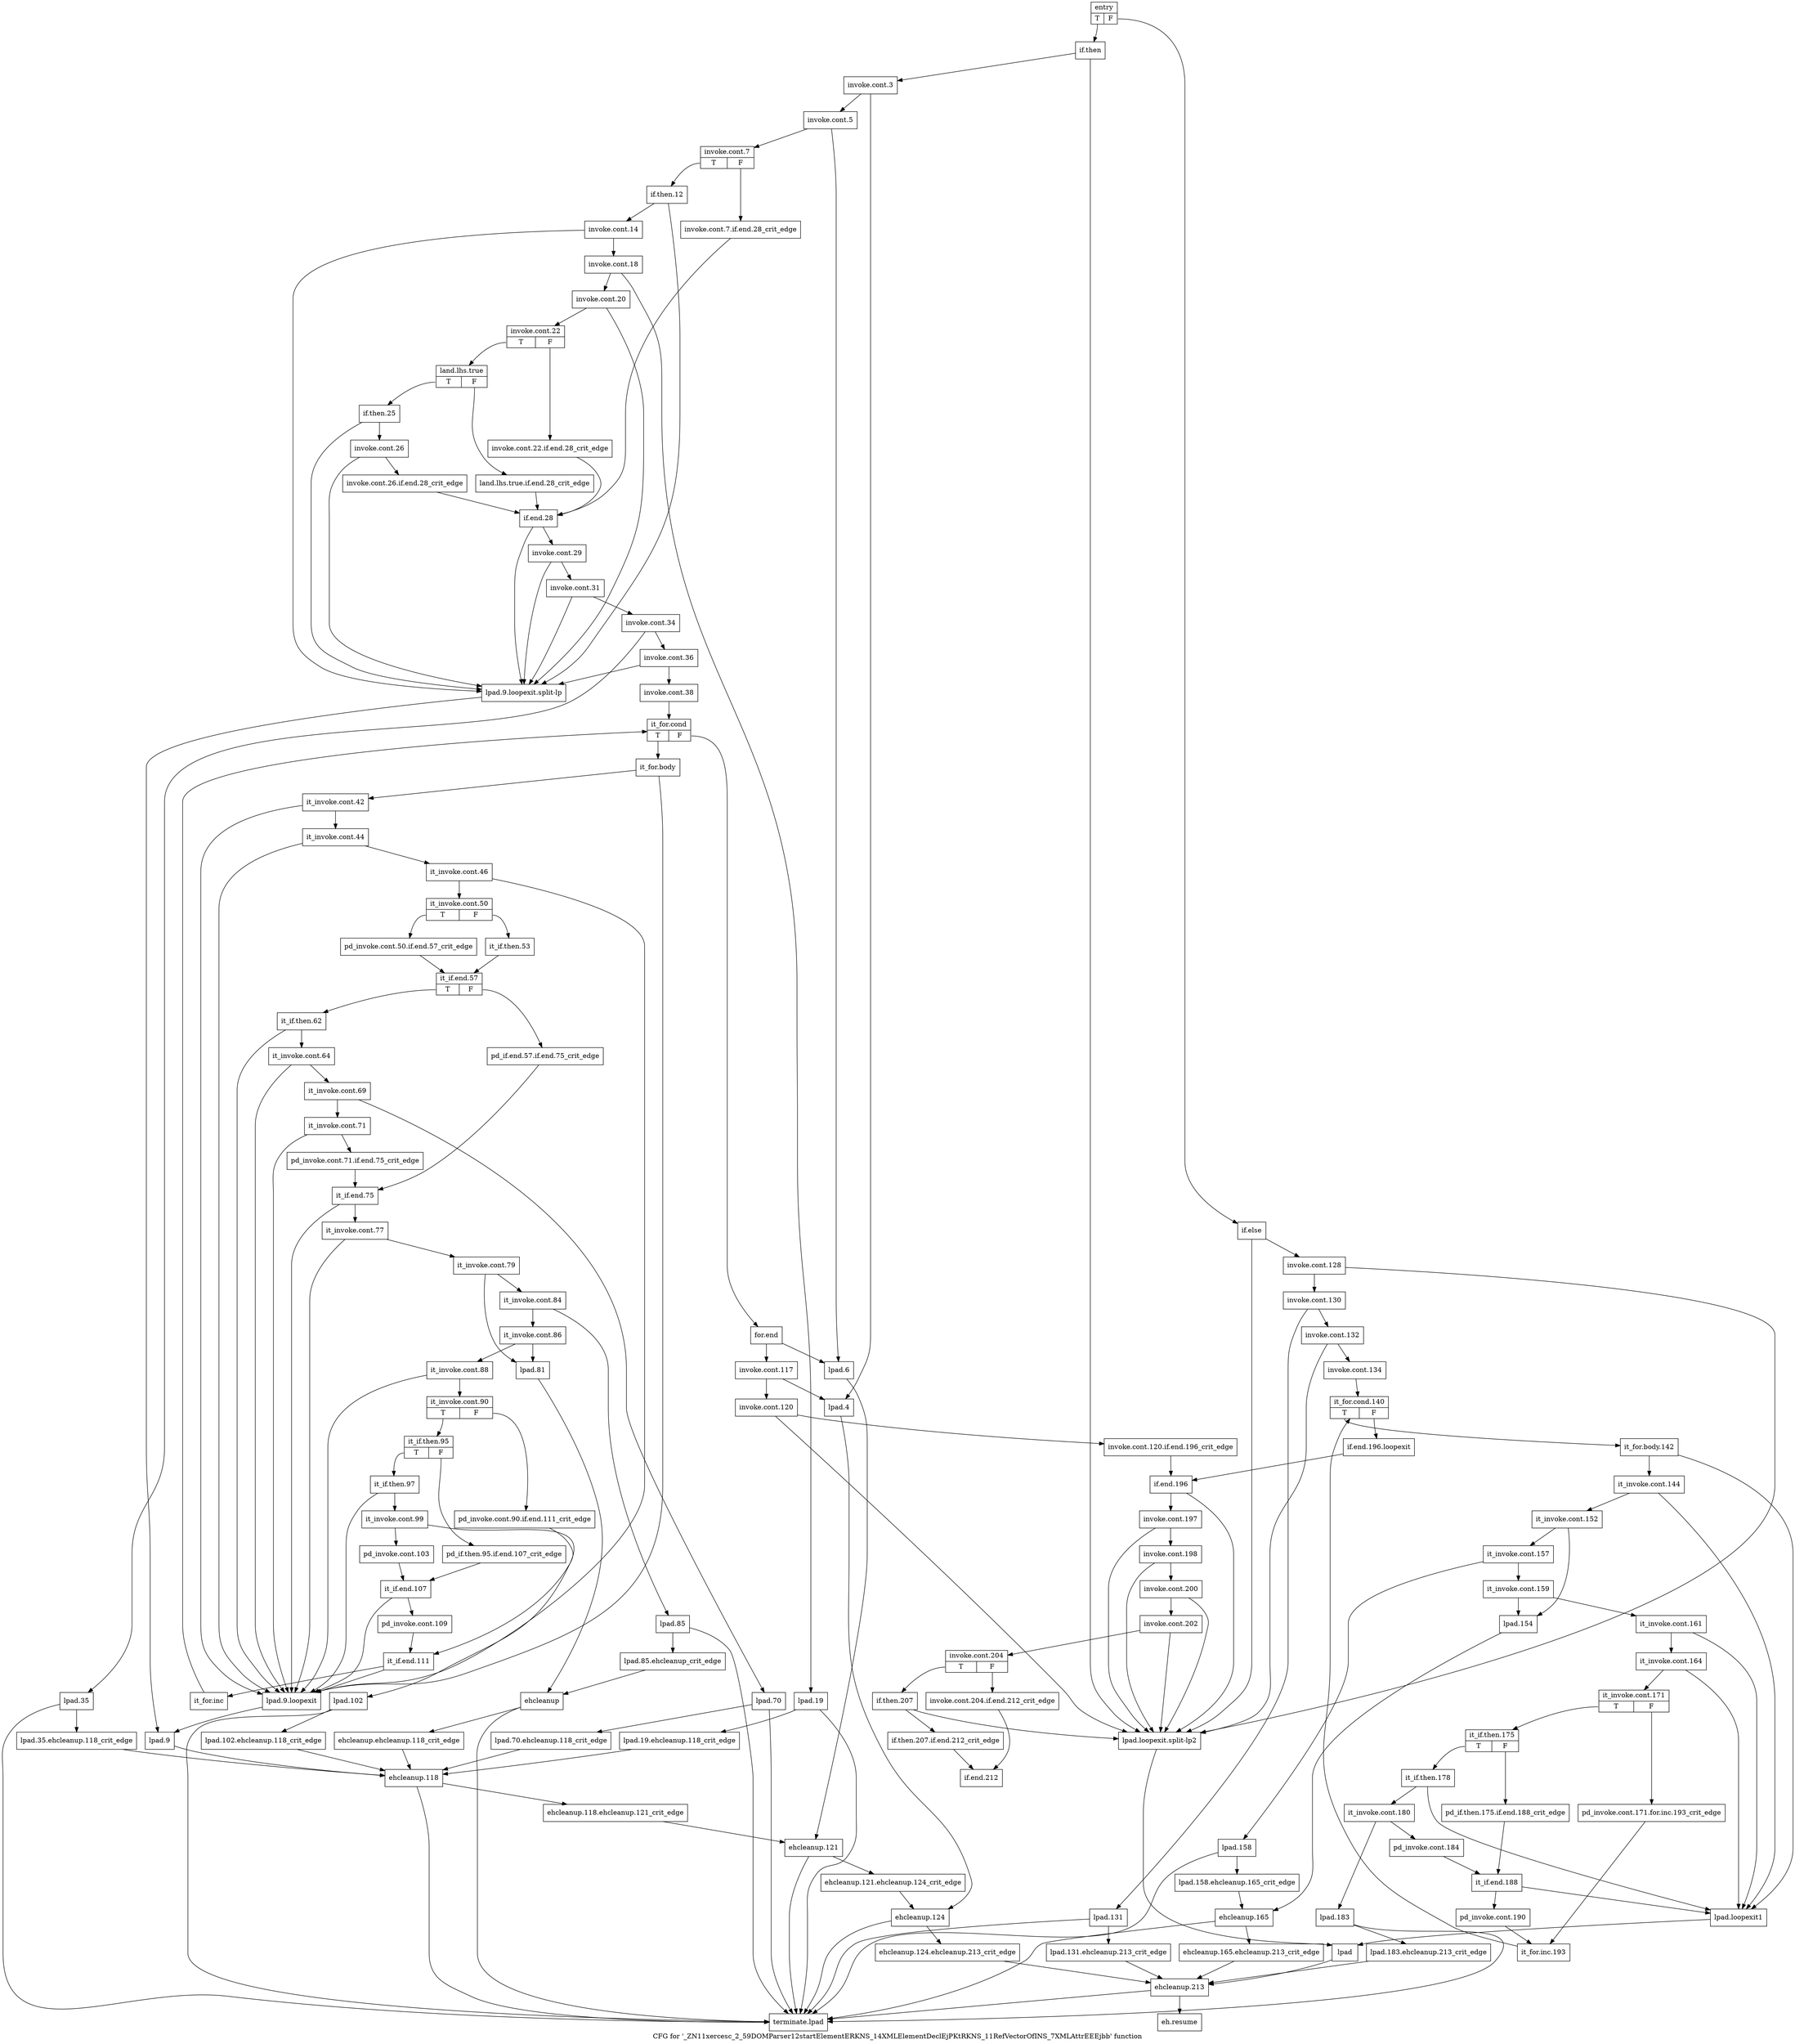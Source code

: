 digraph "CFG for '_ZN11xercesc_2_59DOMParser12startElementERKNS_14XMLElementDeclEjPKtRKNS_11RefVectorOfINS_7XMLAttrEEEjbb' function" {
	label="CFG for '_ZN11xercesc_2_59DOMParser12startElementERKNS_14XMLElementDeclEjPKtRKNS_11RefVectorOfINS_7XMLAttrEEEjbb' function";

	Node0x2d2a450 [shape=record,label="{entry|{<s0>T|<s1>F}}"];
	Node0x2d2a450:s0 -> Node0x2d2a4a0;
	Node0x2d2a450:s1 -> Node0x2d2bf30;
	Node0x2d2a4a0 [shape=record,label="{if.then}"];
	Node0x2d2a4a0 -> Node0x2d2a4f0;
	Node0x2d2a4a0 -> Node0x2d2a9f0;
	Node0x2d2a4f0 [shape=record,label="{invoke.cont.3}"];
	Node0x2d2a4f0 -> Node0x2d2a540;
	Node0x2d2a4f0 -> Node0x2d2aa90;
	Node0x2d2a540 [shape=record,label="{invoke.cont.5}"];
	Node0x2d2a540 -> Node0x2d2a590;
	Node0x2d2a540 -> Node0x2d2aae0;
	Node0x2d2a590 [shape=record,label="{invoke.cont.7|{<s0>T|<s1>F}}"];
	Node0x2d2a590:s0 -> Node0x2d2a630;
	Node0x2d2a590:s1 -> Node0x2d2a5e0;
	Node0x2d2a5e0 [shape=record,label="{invoke.cont.7.if.end.28_crit_edge}"];
	Node0x2d2a5e0 -> Node0x2d2acc0;
	Node0x2d2a630 [shape=record,label="{if.then.12}"];
	Node0x2d2a630 -> Node0x2d2a680;
	Node0x2d2a630 -> Node0x2d2ab80;
	Node0x2d2a680 [shape=record,label="{invoke.cont.14}"];
	Node0x2d2a680 -> Node0x2d2a6d0;
	Node0x2d2a680 -> Node0x2d2ab80;
	Node0x2d2a6d0 [shape=record,label="{invoke.cont.18}"];
	Node0x2d2a6d0 -> Node0x2d2a720;
	Node0x2d2a6d0 -> Node0x2d2ac20;
	Node0x2d2a720 [shape=record,label="{invoke.cont.20}"];
	Node0x2d2a720 -> Node0x2d2a770;
	Node0x2d2a720 -> Node0x2d2ab80;
	Node0x2d2a770 [shape=record,label="{invoke.cont.22|{<s0>T|<s1>F}}"];
	Node0x2d2a770:s0 -> Node0x2d2a810;
	Node0x2d2a770:s1 -> Node0x2d2a7c0;
	Node0x2d2a7c0 [shape=record,label="{invoke.cont.22.if.end.28_crit_edge}"];
	Node0x2d2a7c0 -> Node0x2d2acc0;
	Node0x2d2a810 [shape=record,label="{land.lhs.true|{<s0>T|<s1>F}}"];
	Node0x2d2a810:s0 -> Node0x2d2a8b0;
	Node0x2d2a810:s1 -> Node0x2d2a860;
	Node0x2d2a860 [shape=record,label="{land.lhs.true.if.end.28_crit_edge}"];
	Node0x2d2a860 -> Node0x2d2acc0;
	Node0x2d2a8b0 [shape=record,label="{if.then.25}"];
	Node0x2d2a8b0 -> Node0x2d2a900;
	Node0x2d2a8b0 -> Node0x2d2ab80;
	Node0x2d2a900 [shape=record,label="{invoke.cont.26}"];
	Node0x2d2a900 -> Node0x2d2a950;
	Node0x2d2a900 -> Node0x2d2ab80;
	Node0x2d2a950 [shape=record,label="{invoke.cont.26.if.end.28_crit_edge}"];
	Node0x2d2a950 -> Node0x2d2acc0;
	Node0x2d2a9a0 [shape=record,label="{lpad.loopexit1}"];
	Node0x2d2a9a0 -> Node0x2d2aa40;
	Node0x2d2a9f0 [shape=record,label="{lpad.loopexit.split-lp2}"];
	Node0x2d2a9f0 -> Node0x2d2aa40;
	Node0x2d2aa40 [shape=record,label="{lpad}"];
	Node0x2d2aa40 -> Node0x2d2cca0;
	Node0x2d2aa90 [shape=record,label="{lpad.4}"];
	Node0x2d2aa90 -> Node0x2d2be90;
	Node0x2d2aae0 [shape=record,label="{lpad.6}"];
	Node0x2d2aae0 -> Node0x2d2bdf0;
	Node0x2d2ab30 [shape=record,label="{lpad.9.loopexit}"];
	Node0x2d2ab30 -> Node0x2d2abd0;
	Node0x2d2ab80 [shape=record,label="{lpad.9.loopexit.split-lp}"];
	Node0x2d2ab80 -> Node0x2d2abd0;
	Node0x2d2abd0 [shape=record,label="{lpad.9}"];
	Node0x2d2abd0 -> Node0x2d2bd50;
	Node0x2d2ac20 [shape=record,label="{lpad.19}"];
	Node0x2d2ac20 -> Node0x2d2ac70;
	Node0x2d2ac20 -> Node0x2d2cd40;
	Node0x2d2ac70 [shape=record,label="{lpad.19.ehcleanup.118_crit_edge}"];
	Node0x2d2ac70 -> Node0x2d2bd50;
	Node0x2d2acc0 [shape=record,label="{if.end.28}"];
	Node0x2d2acc0 -> Node0x2d2ad10;
	Node0x2d2acc0 -> Node0x2d2ab80;
	Node0x2d2ad10 [shape=record,label="{invoke.cont.29}"];
	Node0x2d2ad10 -> Node0x2d2ad60;
	Node0x2d2ad10 -> Node0x2d2ab80;
	Node0x2d2ad60 [shape=record,label="{invoke.cont.31}"];
	Node0x2d2ad60 -> Node0x2d2adb0;
	Node0x2d2ad60 -> Node0x2d2ab80;
	Node0x2d2adb0 [shape=record,label="{invoke.cont.34}"];
	Node0x2d2adb0 -> Node0x2d2ae00;
	Node0x2d2adb0 -> Node0x2d2b120;
	Node0x2d2ae00 [shape=record,label="{invoke.cont.36}"];
	Node0x2d2ae00 -> Node0x2d2ae50;
	Node0x2d2ae00 -> Node0x2d2ab80;
	Node0x2d2ae50 [shape=record,label="{invoke.cont.38}"];
	Node0x2d2ae50 -> Node0x2d2aea0;
	Node0x2d2aea0 [shape=record,label="{it_for.cond|{<s0>T|<s1>F}}"];
	Node0x2d2aea0:s0 -> Node0x2d2aef0;
	Node0x2d2aea0:s1 -> Node0x2d2bc10;
	Node0x2d2aef0 [shape=record,label="{it_for.body}"];
	Node0x2d2aef0 -> Node0x2d2af40;
	Node0x2d2aef0 -> Node0x2d2ab30;
	Node0x2d2af40 [shape=record,label="{it_invoke.cont.42}"];
	Node0x2d2af40 -> Node0x2d2af90;
	Node0x2d2af40 -> Node0x2d2ab30;
	Node0x2d2af90 [shape=record,label="{it_invoke.cont.44}"];
	Node0x2d2af90 -> Node0x2d2afe0;
	Node0x2d2af90 -> Node0x2d2ab30;
	Node0x2d2afe0 [shape=record,label="{it_invoke.cont.46}"];
	Node0x2d2afe0 -> Node0x2d2b030;
	Node0x2d2afe0 -> Node0x2d2ab30;
	Node0x2d2b030 [shape=record,label="{it_invoke.cont.50|{<s0>T|<s1>F}}"];
	Node0x2d2b030:s0 -> Node0x2d2b080;
	Node0x2d2b030:s1 -> Node0x2d2b0d0;
	Node0x2d2b080 [shape=record,label="{pd_invoke.cont.50.if.end.57_crit_edge}"];
	Node0x2d2b080 -> Node0x2d2b1c0;
	Node0x2d2b0d0 [shape=record,label="{it_if.then.53}"];
	Node0x2d2b0d0 -> Node0x2d2b1c0;
	Node0x2d2b120 [shape=record,label="{lpad.35}"];
	Node0x2d2b120 -> Node0x2d2b170;
	Node0x2d2b120 -> Node0x2d2cd40;
	Node0x2d2b170 [shape=record,label="{lpad.35.ehcleanup.118_crit_edge}"];
	Node0x2d2b170 -> Node0x2d2bd50;
	Node0x2d2b1c0 [shape=record,label="{it_if.end.57|{<s0>T|<s1>F}}"];
	Node0x2d2b1c0:s0 -> Node0x2d2b260;
	Node0x2d2b1c0:s1 -> Node0x2d2b210;
	Node0x2d2b210 [shape=record,label="{pd_if.end.57.if.end.75_crit_edge}"];
	Node0x2d2b210 -> Node0x2d2b490;
	Node0x2d2b260 [shape=record,label="{it_if.then.62}"];
	Node0x2d2b260 -> Node0x2d2b2b0;
	Node0x2d2b260 -> Node0x2d2ab30;
	Node0x2d2b2b0 [shape=record,label="{it_invoke.cont.64}"];
	Node0x2d2b2b0 -> Node0x2d2b300;
	Node0x2d2b2b0 -> Node0x2d2ab30;
	Node0x2d2b300 [shape=record,label="{it_invoke.cont.69}"];
	Node0x2d2b300 -> Node0x2d2b350;
	Node0x2d2b300 -> Node0x2d2b3f0;
	Node0x2d2b350 [shape=record,label="{it_invoke.cont.71}"];
	Node0x2d2b350 -> Node0x2d2b3a0;
	Node0x2d2b350 -> Node0x2d2ab30;
	Node0x2d2b3a0 [shape=record,label="{pd_invoke.cont.71.if.end.75_crit_edge}"];
	Node0x2d2b3a0 -> Node0x2d2b490;
	Node0x2d2b3f0 [shape=record,label="{lpad.70}"];
	Node0x2d2b3f0 -> Node0x2d2b440;
	Node0x2d2b3f0 -> Node0x2d2cd40;
	Node0x2d2b440 [shape=record,label="{lpad.70.ehcleanup.118_crit_edge}"];
	Node0x2d2b440 -> Node0x2d2bd50;
	Node0x2d2b490 [shape=record,label="{it_if.end.75}"];
	Node0x2d2b490 -> Node0x2d2b4e0;
	Node0x2d2b490 -> Node0x2d2ab30;
	Node0x2d2b4e0 [shape=record,label="{it_invoke.cont.77}"];
	Node0x2d2b4e0 -> Node0x2d2b530;
	Node0x2d2b4e0 -> Node0x2d2ab30;
	Node0x2d2b530 [shape=record,label="{it_invoke.cont.79}"];
	Node0x2d2b530 -> Node0x2d2b580;
	Node0x2d2b530 -> Node0x2d2b8a0;
	Node0x2d2b580 [shape=record,label="{it_invoke.cont.84}"];
	Node0x2d2b580 -> Node0x2d2b5d0;
	Node0x2d2b580 -> Node0x2d2b8f0;
	Node0x2d2b5d0 [shape=record,label="{it_invoke.cont.86}"];
	Node0x2d2b5d0 -> Node0x2d2b620;
	Node0x2d2b5d0 -> Node0x2d2b8a0;
	Node0x2d2b620 [shape=record,label="{it_invoke.cont.88}"];
	Node0x2d2b620 -> Node0x2d2b670;
	Node0x2d2b620 -> Node0x2d2ab30;
	Node0x2d2b670 [shape=record,label="{it_invoke.cont.90|{<s0>T|<s1>F}}"];
	Node0x2d2b670:s0 -> Node0x2d2b710;
	Node0x2d2b670:s1 -> Node0x2d2b6c0;
	Node0x2d2b6c0 [shape=record,label="{pd_invoke.cont.90.if.end.111_crit_edge}"];
	Node0x2d2b6c0 -> Node0x2d2bb70;
	Node0x2d2b710 [shape=record,label="{it_if.then.95|{<s0>T|<s1>F}}"];
	Node0x2d2b710:s0 -> Node0x2d2b7b0;
	Node0x2d2b710:s1 -> Node0x2d2b760;
	Node0x2d2b760 [shape=record,label="{pd_if.then.95.if.end.107_crit_edge}"];
	Node0x2d2b760 -> Node0x2d2bad0;
	Node0x2d2b7b0 [shape=record,label="{it_if.then.97}"];
	Node0x2d2b7b0 -> Node0x2d2b800;
	Node0x2d2b7b0 -> Node0x2d2ab30;
	Node0x2d2b800 [shape=record,label="{it_invoke.cont.99}"];
	Node0x2d2b800 -> Node0x2d2b850;
	Node0x2d2b800 -> Node0x2d2ba30;
	Node0x2d2b850 [shape=record,label="{pd_invoke.cont.103}"];
	Node0x2d2b850 -> Node0x2d2bad0;
	Node0x2d2b8a0 [shape=record,label="{lpad.81}"];
	Node0x2d2b8a0 -> Node0x2d2b990;
	Node0x2d2b8f0 [shape=record,label="{lpad.85}"];
	Node0x2d2b8f0 -> Node0x2d2b940;
	Node0x2d2b8f0 -> Node0x2d2cd40;
	Node0x2d2b940 [shape=record,label="{lpad.85.ehcleanup_crit_edge}"];
	Node0x2d2b940 -> Node0x2d2b990;
	Node0x2d2b990 [shape=record,label="{ehcleanup}"];
	Node0x2d2b990 -> Node0x2d2b9e0;
	Node0x2d2b990 -> Node0x2d2cd40;
	Node0x2d2b9e0 [shape=record,label="{ehcleanup.ehcleanup.118_crit_edge}"];
	Node0x2d2b9e0 -> Node0x2d2bd50;
	Node0x2d2ba30 [shape=record,label="{lpad.102}"];
	Node0x2d2ba30 -> Node0x2d2ba80;
	Node0x2d2ba30 -> Node0x2d2cd40;
	Node0x2d2ba80 [shape=record,label="{lpad.102.ehcleanup.118_crit_edge}"];
	Node0x2d2ba80 -> Node0x2d2bd50;
	Node0x2d2bad0 [shape=record,label="{it_if.end.107}"];
	Node0x2d2bad0 -> Node0x2d2bb20;
	Node0x2d2bad0 -> Node0x2d2ab30;
	Node0x2d2bb20 [shape=record,label="{pd_invoke.cont.109}"];
	Node0x2d2bb20 -> Node0x2d2bb70;
	Node0x2d2bb70 [shape=record,label="{it_if.end.111}"];
	Node0x2d2bb70 -> Node0x2d2bbc0;
	Node0x2d2bb70 -> Node0x2d2ab30;
	Node0x2d2bbc0 [shape=record,label="{it_for.inc}"];
	Node0x2d2bbc0 -> Node0x2d2aea0;
	Node0x2d2bc10 [shape=record,label="{for.end}"];
	Node0x2d2bc10 -> Node0x2d2bc60;
	Node0x2d2bc10 -> Node0x2d2aae0;
	Node0x2d2bc60 [shape=record,label="{invoke.cont.117}"];
	Node0x2d2bc60 -> Node0x2d2bcb0;
	Node0x2d2bc60 -> Node0x2d2aa90;
	Node0x2d2bcb0 [shape=record,label="{invoke.cont.120}"];
	Node0x2d2bcb0 -> Node0x2d2bd00;
	Node0x2d2bcb0 -> Node0x2d2a9f0;
	Node0x2d2bd00 [shape=record,label="{invoke.cont.120.if.end.196_crit_edge}"];
	Node0x2d2bd00 -> Node0x2d2c980;
	Node0x2d2bd50 [shape=record,label="{ehcleanup.118}"];
	Node0x2d2bd50 -> Node0x2d2bda0;
	Node0x2d2bd50 -> Node0x2d2cd40;
	Node0x2d2bda0 [shape=record,label="{ehcleanup.118.ehcleanup.121_crit_edge}"];
	Node0x2d2bda0 -> Node0x2d2bdf0;
	Node0x2d2bdf0 [shape=record,label="{ehcleanup.121}"];
	Node0x2d2bdf0 -> Node0x2d2be40;
	Node0x2d2bdf0 -> Node0x2d2cd40;
	Node0x2d2be40 [shape=record,label="{ehcleanup.121.ehcleanup.124_crit_edge}"];
	Node0x2d2be40 -> Node0x2d2be90;
	Node0x2d2be90 [shape=record,label="{ehcleanup.124}"];
	Node0x2d2be90 -> Node0x2d2bee0;
	Node0x2d2be90 -> Node0x2d2cd40;
	Node0x2d2bee0 [shape=record,label="{ehcleanup.124.ehcleanup.213_crit_edge}"];
	Node0x2d2bee0 -> Node0x2d2cca0;
	Node0x2d2bf30 [shape=record,label="{if.else}"];
	Node0x2d2bf30 -> Node0x2d2bf80;
	Node0x2d2bf30 -> Node0x2d2a9f0;
	Node0x2d2bf80 [shape=record,label="{invoke.cont.128}"];
	Node0x2d2bf80 -> Node0x2d2bfd0;
	Node0x2d2bf80 -> Node0x2d2a9f0;
	Node0x2d2bfd0 [shape=record,label="{invoke.cont.130}"];
	Node0x2d2bfd0 -> Node0x2d2c020;
	Node0x2d2bfd0 -> Node0x2d2c570;
	Node0x2d2c020 [shape=record,label="{invoke.cont.132}"];
	Node0x2d2c020 -> Node0x2d2c070;
	Node0x2d2c020 -> Node0x2d2a9f0;
	Node0x2d2c070 [shape=record,label="{invoke.cont.134}"];
	Node0x2d2c070 -> Node0x2d2c0c0;
	Node0x2d2c0c0 [shape=record,label="{it_for.cond.140|{<s0>T|<s1>F}}"];
	Node0x2d2c0c0:s0 -> Node0x2d2c110;
	Node0x2d2c0c0:s1 -> Node0x2d2c930;
	Node0x2d2c110 [shape=record,label="{it_for.body.142}"];
	Node0x2d2c110 -> Node0x2d2c160;
	Node0x2d2c110 -> Node0x2d2a9a0;
	Node0x2d2c160 [shape=record,label="{it_invoke.cont.144}"];
	Node0x2d2c160 -> Node0x2d2c1b0;
	Node0x2d2c160 -> Node0x2d2a9a0;
	Node0x2d2c1b0 [shape=record,label="{it_invoke.cont.152}"];
	Node0x2d2c1b0 -> Node0x2d2c200;
	Node0x2d2c1b0 -> Node0x2d2c610;
	Node0x2d2c200 [shape=record,label="{it_invoke.cont.157}"];
	Node0x2d2c200 -> Node0x2d2c250;
	Node0x2d2c200 -> Node0x2d2c660;
	Node0x2d2c250 [shape=record,label="{it_invoke.cont.159}"];
	Node0x2d2c250 -> Node0x2d2c2a0;
	Node0x2d2c250 -> Node0x2d2c610;
	Node0x2d2c2a0 [shape=record,label="{it_invoke.cont.161}"];
	Node0x2d2c2a0 -> Node0x2d2c2f0;
	Node0x2d2c2a0 -> Node0x2d2a9a0;
	Node0x2d2c2f0 [shape=record,label="{it_invoke.cont.164}"];
	Node0x2d2c2f0 -> Node0x2d2c340;
	Node0x2d2c2f0 -> Node0x2d2a9a0;
	Node0x2d2c340 [shape=record,label="{it_invoke.cont.171|{<s0>T|<s1>F}}"];
	Node0x2d2c340:s0 -> Node0x2d2c3e0;
	Node0x2d2c340:s1 -> Node0x2d2c390;
	Node0x2d2c390 [shape=record,label="{pd_invoke.cont.171.for.inc.193_crit_edge}"];
	Node0x2d2c390 -> Node0x2d2c8e0;
	Node0x2d2c3e0 [shape=record,label="{it_if.then.175|{<s0>T|<s1>F}}"];
	Node0x2d2c3e0:s0 -> Node0x2d2c480;
	Node0x2d2c3e0:s1 -> Node0x2d2c430;
	Node0x2d2c430 [shape=record,label="{pd_if.then.175.if.end.188_crit_edge}"];
	Node0x2d2c430 -> Node0x2d2c840;
	Node0x2d2c480 [shape=record,label="{it_if.then.178}"];
	Node0x2d2c480 -> Node0x2d2c4d0;
	Node0x2d2c480 -> Node0x2d2a9a0;
	Node0x2d2c4d0 [shape=record,label="{it_invoke.cont.180}"];
	Node0x2d2c4d0 -> Node0x2d2c520;
	Node0x2d2c4d0 -> Node0x2d2c7a0;
	Node0x2d2c520 [shape=record,label="{pd_invoke.cont.184}"];
	Node0x2d2c520 -> Node0x2d2c840;
	Node0x2d2c570 [shape=record,label="{lpad.131}"];
	Node0x2d2c570 -> Node0x2d2c5c0;
	Node0x2d2c570 -> Node0x2d2cd40;
	Node0x2d2c5c0 [shape=record,label="{lpad.131.ehcleanup.213_crit_edge}"];
	Node0x2d2c5c0 -> Node0x2d2cca0;
	Node0x2d2c610 [shape=record,label="{lpad.154}"];
	Node0x2d2c610 -> Node0x2d2c700;
	Node0x2d2c660 [shape=record,label="{lpad.158}"];
	Node0x2d2c660 -> Node0x2d2c6b0;
	Node0x2d2c660 -> Node0x2d2cd40;
	Node0x2d2c6b0 [shape=record,label="{lpad.158.ehcleanup.165_crit_edge}"];
	Node0x2d2c6b0 -> Node0x2d2c700;
	Node0x2d2c700 [shape=record,label="{ehcleanup.165}"];
	Node0x2d2c700 -> Node0x2d2c750;
	Node0x2d2c700 -> Node0x2d2cd40;
	Node0x2d2c750 [shape=record,label="{ehcleanup.165.ehcleanup.213_crit_edge}"];
	Node0x2d2c750 -> Node0x2d2cca0;
	Node0x2d2c7a0 [shape=record,label="{lpad.183}"];
	Node0x2d2c7a0 -> Node0x2d2c7f0;
	Node0x2d2c7a0 -> Node0x2d2cd40;
	Node0x2d2c7f0 [shape=record,label="{lpad.183.ehcleanup.213_crit_edge}"];
	Node0x2d2c7f0 -> Node0x2d2cca0;
	Node0x2d2c840 [shape=record,label="{it_if.end.188}"];
	Node0x2d2c840 -> Node0x2d2c890;
	Node0x2d2c840 -> Node0x2d2a9a0;
	Node0x2d2c890 [shape=record,label="{pd_invoke.cont.190}"];
	Node0x2d2c890 -> Node0x2d2c8e0;
	Node0x2d2c8e0 [shape=record,label="{it_for.inc.193}"];
	Node0x2d2c8e0 -> Node0x2d2c0c0;
	Node0x2d2c930 [shape=record,label="{if.end.196.loopexit}"];
	Node0x2d2c930 -> Node0x2d2c980;
	Node0x2d2c980 [shape=record,label="{if.end.196}"];
	Node0x2d2c980 -> Node0x2d2c9d0;
	Node0x2d2c980 -> Node0x2d2a9f0;
	Node0x2d2c9d0 [shape=record,label="{invoke.cont.197}"];
	Node0x2d2c9d0 -> Node0x2d2ca20;
	Node0x2d2c9d0 -> Node0x2d2a9f0;
	Node0x2d2ca20 [shape=record,label="{invoke.cont.198}"];
	Node0x2d2ca20 -> Node0x2d2ca70;
	Node0x2d2ca20 -> Node0x2d2a9f0;
	Node0x2d2ca70 [shape=record,label="{invoke.cont.200}"];
	Node0x2d2ca70 -> Node0x2d2cac0;
	Node0x2d2ca70 -> Node0x2d2a9f0;
	Node0x2d2cac0 [shape=record,label="{invoke.cont.202}"];
	Node0x2d2cac0 -> Node0x2d2cb10;
	Node0x2d2cac0 -> Node0x2d2a9f0;
	Node0x2d2cb10 [shape=record,label="{invoke.cont.204|{<s0>T|<s1>F}}"];
	Node0x2d2cb10:s0 -> Node0x2d2cbb0;
	Node0x2d2cb10:s1 -> Node0x2d2cb60;
	Node0x2d2cb60 [shape=record,label="{invoke.cont.204.if.end.212_crit_edge}"];
	Node0x2d2cb60 -> Node0x2d2cc50;
	Node0x2d2cbb0 [shape=record,label="{if.then.207}"];
	Node0x2d2cbb0 -> Node0x2d2cc00;
	Node0x2d2cbb0 -> Node0x2d2a9f0;
	Node0x2d2cc00 [shape=record,label="{if.then.207.if.end.212_crit_edge}"];
	Node0x2d2cc00 -> Node0x2d2cc50;
	Node0x2d2cc50 [shape=record,label="{if.end.212}"];
	Node0x2d2cca0 [shape=record,label="{ehcleanup.213}"];
	Node0x2d2cca0 -> Node0x2d2ccf0;
	Node0x2d2cca0 -> Node0x2d2cd40;
	Node0x2d2ccf0 [shape=record,label="{eh.resume}"];
	Node0x2d2cd40 [shape=record,label="{terminate.lpad}"];
}
